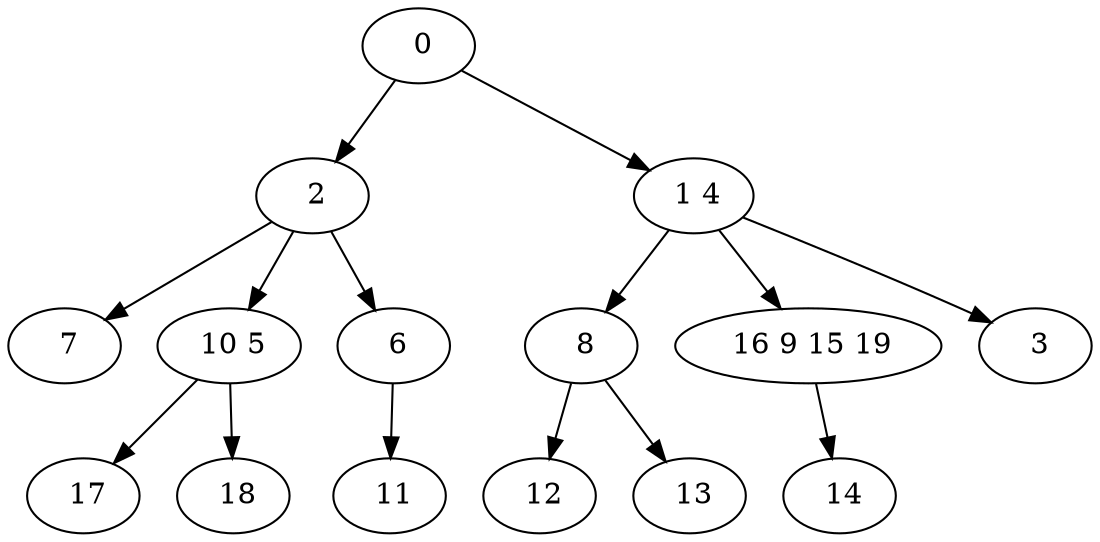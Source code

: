 digraph mytree {
" 0" -> " 2";
" 0" -> " 1 4";
" 2" -> " 7";
" 2" -> " 10 5";
" 2" -> " 6";
" 1 4" -> " 8";
" 1 4" -> " 16 9 15 19";
" 1 4" -> " 3";
" 7";
" 10 5" -> " 17";
" 10 5" -> " 18";
" 8" -> " 12";
" 8" -> " 13";
" 12";
" 13";
" 16 9 15 19" -> " 14";
" 14";
" 17";
" 18";
" 3";
" 6" -> " 11";
" 11";
}
